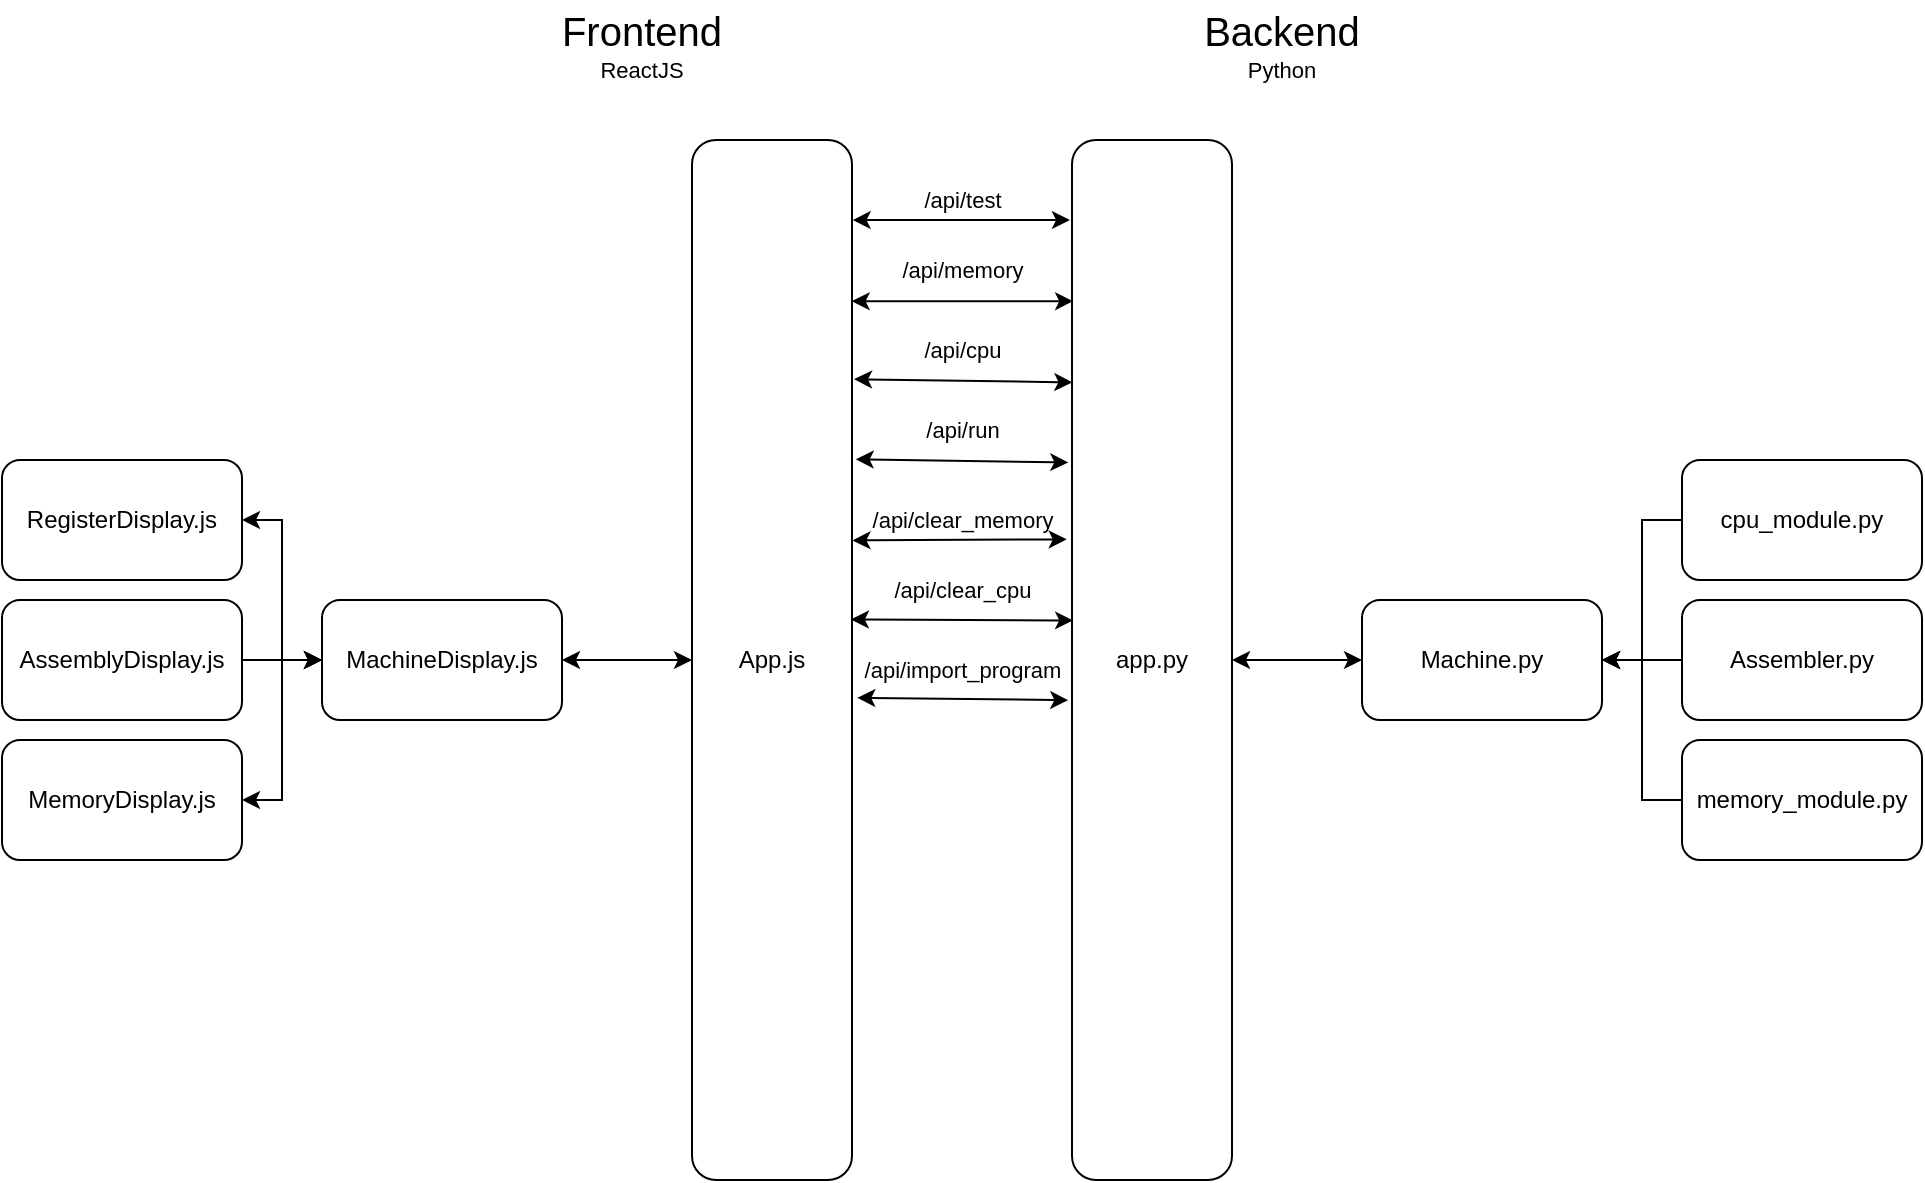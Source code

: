<mxfile>
    <diagram id="Lgj8xWuxfmd2aY8eo-mu" name="Page-1">
        <mxGraphModel dx="1643" dy="697" grid="1" gridSize="10" guides="1" tooltips="1" connect="1" arrows="1" fold="1" page="1" pageScale="1" pageWidth="850" pageHeight="1100" math="0" shadow="0">
            <root>
                <mxCell id="0"/>
                <mxCell id="1" parent="0"/>
                <mxCell id="2" value="app.py" style="rounded=1;whiteSpace=wrap;html=1;" parent="1" vertex="1">
                    <mxGeometry x="55" y="130" width="80" height="520" as="geometry"/>
                </mxCell>
                <mxCell id="3" value="MachineDisplay.js" style="rounded=1;whiteSpace=wrap;html=1;" parent="1" vertex="1">
                    <mxGeometry x="-320" y="360" width="120" height="60" as="geometry"/>
                </mxCell>
                <mxCell id="5" value="&lt;font style=&quot;font-size: 20px;&quot;&gt;Backend&lt;/font&gt;" style="text;strokeColor=none;align=center;fillColor=none;html=1;verticalAlign=middle;whiteSpace=wrap;rounded=0;" parent="1" vertex="1">
                    <mxGeometry x="130" y="60" width="60" height="30" as="geometry"/>
                </mxCell>
                <mxCell id="6" value="&lt;font style=&quot;font-size: 20px;&quot;&gt;Frontend&lt;/font&gt;" style="text;strokeColor=none;align=center;fillColor=none;html=1;verticalAlign=middle;whiteSpace=wrap;rounded=0;" parent="1" vertex="1">
                    <mxGeometry x="-190" y="60" width="60" height="30" as="geometry"/>
                </mxCell>
                <mxCell id="7" value="&lt;font style=&quot;font-size: 11px;&quot;&gt;Python&lt;/font&gt;" style="text;strokeColor=none;align=center;fillColor=none;html=1;verticalAlign=middle;whiteSpace=wrap;rounded=0;" parent="1" vertex="1">
                    <mxGeometry x="130" y="80" width="60" height="30" as="geometry"/>
                </mxCell>
                <mxCell id="8" value="&lt;font style=&quot;font-size: 11px;&quot;&gt;ReactJS&lt;/font&gt;" style="text;strokeColor=none;align=center;fillColor=none;html=1;verticalAlign=middle;whiteSpace=wrap;rounded=0;" parent="1" vertex="1">
                    <mxGeometry x="-190" y="80" width="60" height="30" as="geometry"/>
                </mxCell>
                <mxCell id="17" style="edgeStyle=none;rounded=0;html=1;exitX=0;exitY=0.5;exitDx=0;exitDy=0;entryX=1;entryY=0.5;entryDx=0;entryDy=0;strokeColor=default;fontSize=11;startArrow=classic;startFill=1;" parent="1" source="10" target="2" edge="1">
                    <mxGeometry relative="1" as="geometry"/>
                </mxCell>
                <mxCell id="10" value="Machine.py" style="rounded=1;whiteSpace=wrap;html=1;" parent="1" vertex="1">
                    <mxGeometry x="200" y="360" width="120" height="60" as="geometry"/>
                </mxCell>
                <mxCell id="15" style="edgeStyle=none;rounded=0;html=1;exitX=0;exitY=0.5;exitDx=0;exitDy=0;entryX=1;entryY=0.5;entryDx=0;entryDy=0;strokeColor=default;fontSize=11;" parent="1" source="11" target="10" edge="1">
                    <mxGeometry relative="1" as="geometry">
                        <Array as="points">
                            <mxPoint x="340" y="320"/>
                            <mxPoint x="340" y="390"/>
                        </Array>
                    </mxGeometry>
                </mxCell>
                <mxCell id="11" value="cpu_module.py" style="rounded=1;whiteSpace=wrap;html=1;" parent="1" vertex="1">
                    <mxGeometry x="360" y="290" width="120" height="60" as="geometry"/>
                </mxCell>
                <mxCell id="16" style="edgeStyle=none;rounded=0;html=1;exitX=0;exitY=0.5;exitDx=0;exitDy=0;strokeColor=default;fontSize=11;" parent="1" source="12" edge="1">
                    <mxGeometry relative="1" as="geometry">
                        <mxPoint x="320" y="390" as="targetPoint"/>
                        <Array as="points">
                            <mxPoint x="340" y="460"/>
                            <mxPoint x="340" y="390"/>
                        </Array>
                    </mxGeometry>
                </mxCell>
                <mxCell id="12" value="memory_module.py" style="rounded=1;whiteSpace=wrap;html=1;" parent="1" vertex="1">
                    <mxGeometry x="360" y="430" width="120" height="60" as="geometry"/>
                </mxCell>
                <mxCell id="40" style="edgeStyle=none;rounded=0;html=1;exitX=0;exitY=0.5;exitDx=0;exitDy=0;strokeColor=default;fontSize=11;startArrow=classic;startFill=1;" parent="1" source="18" target="3" edge="1">
                    <mxGeometry relative="1" as="geometry"/>
                </mxCell>
                <mxCell id="18" value="App.js" style="rounded=1;whiteSpace=wrap;html=1;" parent="1" vertex="1">
                    <mxGeometry x="-135" y="130" width="80" height="520" as="geometry"/>
                </mxCell>
                <mxCell id="20" style="edgeStyle=none;rounded=0;html=1;exitX=1.004;exitY=0.077;exitDx=0;exitDy=0;strokeColor=default;fontSize=11;startArrow=classic;startFill=1;exitPerimeter=0;entryX=-0.013;entryY=0.077;entryDx=0;entryDy=0;entryPerimeter=0;" parent="1" source="18" target="2" edge="1">
                    <mxGeometry relative="1" as="geometry">
                        <mxPoint x="-40" y="170" as="sourcePoint"/>
                        <mxPoint x="50" y="170" as="targetPoint"/>
                    </mxGeometry>
                </mxCell>
                <mxCell id="22" style="edgeStyle=none;rounded=0;html=1;exitX=0.998;exitY=0.155;exitDx=0;exitDy=0;entryX=0.007;entryY=0.155;entryDx=0;entryDy=0;strokeColor=default;fontSize=11;startArrow=classic;startFill=1;entryPerimeter=0;exitPerimeter=0;" parent="1" source="18" target="2" edge="1">
                    <mxGeometry relative="1" as="geometry">
                        <mxPoint x="-40" y="210" as="sourcePoint"/>
                        <mxPoint x="40" y="210" as="targetPoint"/>
                    </mxGeometry>
                </mxCell>
                <mxCell id="23" style="edgeStyle=none;rounded=0;html=1;exitX=1.013;exitY=0.23;exitDx=0;exitDy=0;entryX=0.002;entryY=0.233;entryDx=0;entryDy=0;strokeColor=default;fontSize=11;startArrow=classic;startFill=1;entryPerimeter=0;exitPerimeter=0;" parent="1" source="18" target="2" edge="1">
                    <mxGeometry relative="1" as="geometry">
                        <mxPoint x="-40" y="250" as="sourcePoint"/>
                        <mxPoint x="40" y="250" as="targetPoint"/>
                    </mxGeometry>
                </mxCell>
                <mxCell id="24" style="edgeStyle=none;rounded=0;html=1;exitX=1.023;exitY=0.307;exitDx=0;exitDy=0;entryX=-0.023;entryY=0.31;entryDx=0;entryDy=0;strokeColor=default;fontSize=11;startArrow=classic;startFill=1;entryPerimeter=0;exitPerimeter=0;" parent="1" source="18" target="2" edge="1">
                    <mxGeometry relative="1" as="geometry">
                        <mxPoint x="-40" y="290" as="sourcePoint"/>
                        <mxPoint x="40" y="290" as="targetPoint"/>
                    </mxGeometry>
                </mxCell>
                <mxCell id="25" style="edgeStyle=none;rounded=0;html=1;exitX=1.003;exitY=0.385;exitDx=0;exitDy=0;entryX=-0.033;entryY=0.384;entryDx=0;entryDy=0;strokeColor=default;fontSize=11;startArrow=classic;startFill=1;entryPerimeter=0;exitPerimeter=0;" parent="1" source="18" target="2" edge="1">
                    <mxGeometry relative="1" as="geometry">
                        <mxPoint x="-40" y="330" as="sourcePoint"/>
                        <mxPoint x="40" y="330" as="targetPoint"/>
                    </mxGeometry>
                </mxCell>
                <mxCell id="26" style="edgeStyle=none;rounded=0;html=1;exitX=0.993;exitY=0.461;exitDx=0;exitDy=0;entryX=0.007;entryY=0.462;entryDx=0;entryDy=0;strokeColor=default;fontSize=11;startArrow=classic;startFill=1;entryPerimeter=0;exitPerimeter=0;" parent="1" source="18" target="2" edge="1">
                    <mxGeometry relative="1" as="geometry">
                        <mxPoint x="-40" y="370" as="sourcePoint"/>
                        <mxPoint x="40" y="370" as="targetPoint"/>
                    </mxGeometry>
                </mxCell>
                <mxCell id="27" style="edgeStyle=none;rounded=0;html=1;exitX=0.024;exitY=0.963;exitDx=0;exitDy=0;entryX=0.983;entryY=1.003;entryDx=0;entryDy=0;strokeColor=default;fontSize=11;startArrow=classic;startFill=1;entryPerimeter=0;exitPerimeter=0;" parent="1" source="37" target="37" edge="1">
                    <mxGeometry relative="1" as="geometry">
                        <mxPoint x="-40" y="410" as="sourcePoint"/>
                        <mxPoint x="40" y="410" as="targetPoint"/>
                    </mxGeometry>
                </mxCell>
                <mxCell id="28" value="/api/test" style="text;html=1;align=center;verticalAlign=middle;resizable=0;points=[];autosize=1;strokeColor=none;fillColor=none;fontSize=11;" parent="1" vertex="1">
                    <mxGeometry x="-30" y="145" width="60" height="30" as="geometry"/>
                </mxCell>
                <mxCell id="29" value="/api/memory" style="text;html=1;align=center;verticalAlign=middle;resizable=0;points=[];autosize=1;strokeColor=none;fillColor=none;fontSize=11;" parent="1" vertex="1">
                    <mxGeometry x="-40" y="180" width="80" height="30" as="geometry"/>
                </mxCell>
                <mxCell id="30" value="/api/cpu" style="text;html=1;align=center;verticalAlign=middle;resizable=0;points=[];autosize=1;strokeColor=none;fillColor=none;fontSize=11;" parent="1" vertex="1">
                    <mxGeometry x="-30" y="220" width="60" height="30" as="geometry"/>
                </mxCell>
                <mxCell id="32" value="/api/run" style="text;html=1;align=center;verticalAlign=middle;resizable=0;points=[];autosize=1;strokeColor=none;fillColor=none;fontSize=11;" parent="1" vertex="1">
                    <mxGeometry x="-30" y="260" width="60" height="30" as="geometry"/>
                </mxCell>
                <mxCell id="34" value="/api/clear_memory" style="text;html=1;align=center;verticalAlign=middle;resizable=0;points=[];autosize=1;strokeColor=none;fillColor=none;fontSize=11;" parent="1" vertex="1">
                    <mxGeometry x="-55" y="305" width="110" height="30" as="geometry"/>
                </mxCell>
                <mxCell id="36" value="/api/clear_cpu" style="text;html=1;align=center;verticalAlign=middle;resizable=0;points=[];autosize=1;strokeColor=none;fillColor=none;fontSize=11;" parent="1" vertex="1">
                    <mxGeometry x="-45" y="340" width="90" height="30" as="geometry"/>
                </mxCell>
                <mxCell id="37" value="/api/import_program" style="text;html=1;align=center;verticalAlign=middle;resizable=0;points=[];autosize=1;strokeColor=none;fillColor=none;fontSize=11;" parent="1" vertex="1">
                    <mxGeometry x="-55" y="380" width="110" height="30" as="geometry"/>
                </mxCell>
                <mxCell id="44" style="edgeStyle=none;rounded=0;html=1;exitX=1;exitY=0.5;exitDx=0;exitDy=0;entryX=0;entryY=0.5;entryDx=0;entryDy=0;strokeColor=default;fontSize=11;startArrow=classic;startFill=1;" parent="1" source="42" target="3" edge="1">
                    <mxGeometry relative="1" as="geometry">
                        <Array as="points">
                            <mxPoint x="-340" y="320"/>
                            <mxPoint x="-340" y="390"/>
                        </Array>
                    </mxGeometry>
                </mxCell>
                <mxCell id="42" value="RegisterDisplay.js" style="rounded=1;whiteSpace=wrap;html=1;" parent="1" vertex="1">
                    <mxGeometry x="-480" y="290" width="120" height="60" as="geometry"/>
                </mxCell>
                <mxCell id="45" style="edgeStyle=none;rounded=0;html=1;exitX=1;exitY=0.5;exitDx=0;exitDy=0;entryX=0;entryY=0.5;entryDx=0;entryDy=0;strokeColor=default;fontSize=11;startArrow=classic;startFill=1;" parent="1" source="43" target="3" edge="1">
                    <mxGeometry relative="1" as="geometry">
                        <Array as="points">
                            <mxPoint x="-340" y="460"/>
                            <mxPoint x="-340" y="390"/>
                        </Array>
                    </mxGeometry>
                </mxCell>
                <mxCell id="43" value="MemoryDisplay.js" style="rounded=1;whiteSpace=wrap;html=1;" parent="1" vertex="1">
                    <mxGeometry x="-480" y="430" width="120" height="60" as="geometry"/>
                </mxCell>
                <mxCell id="47" value="" style="edgeStyle=none;html=1;" edge="1" parent="1" source="46" target="3">
                    <mxGeometry relative="1" as="geometry"/>
                </mxCell>
                <mxCell id="46" value="AssemblyDisplay.js" style="rounded=1;whiteSpace=wrap;html=1;" vertex="1" parent="1">
                    <mxGeometry x="-480" y="360" width="120" height="60" as="geometry"/>
                </mxCell>
                <mxCell id="51" value="" style="edgeStyle=none;html=1;" edge="1" parent="1" source="48" target="10">
                    <mxGeometry relative="1" as="geometry"/>
                </mxCell>
                <mxCell id="48" value="Assembler.py" style="rounded=1;whiteSpace=wrap;html=1;" vertex="1" parent="1">
                    <mxGeometry x="360" y="360" width="120" height="60" as="geometry"/>
                </mxCell>
            </root>
        </mxGraphModel>
    </diagram>
</mxfile>